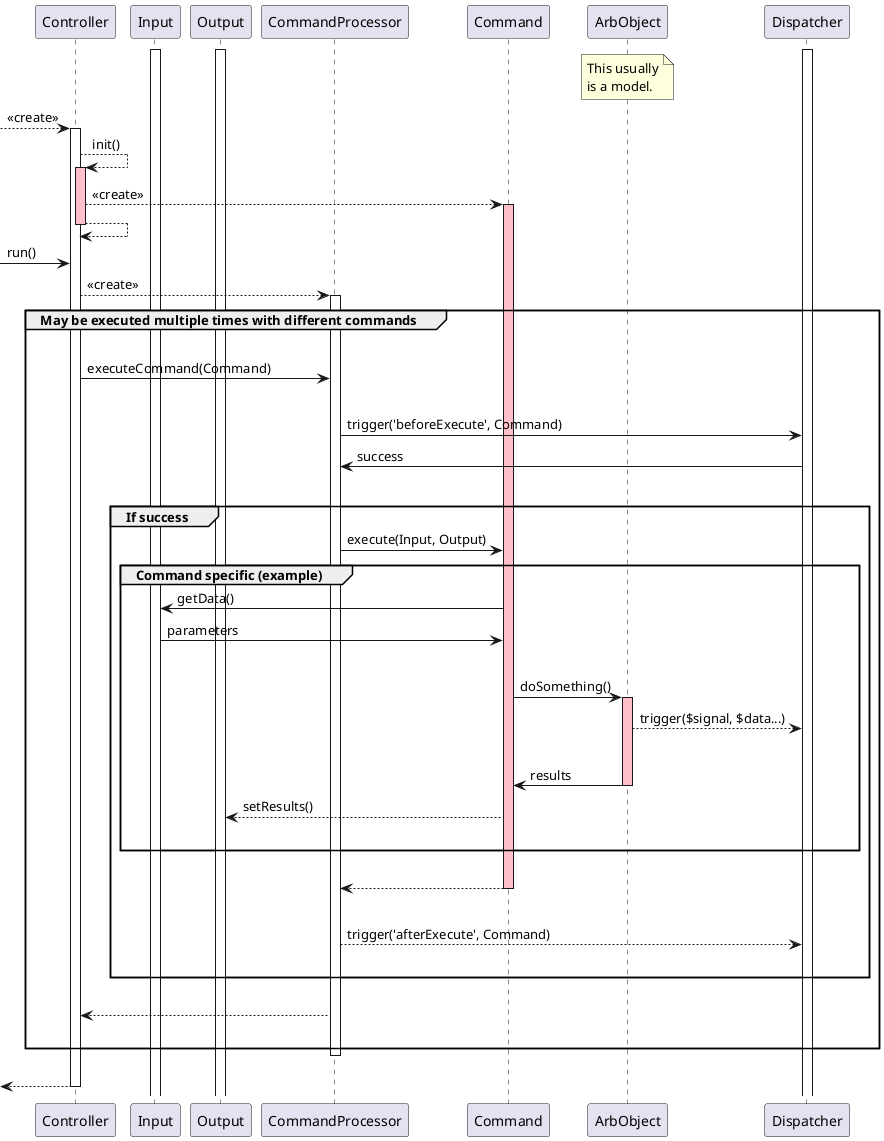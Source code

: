 @startuml
participant Controller
participant Input
participant Output
participant CommandProcessor
participant Command
participant ArbObject
participant Dispatcher

note over ArbObject: This usually\nis a model.

activate Input
activate Output
activate Dispatcher

--> Controller: «create»
activate Controller
Controller --> Controller: init()
activate Controller #pink
Controller --> Command: «create»
activate Command #pink
Controller --> Controller
deactivate Controller
-> Controller: run()

Controller --> CommandProcessor: «create»
activate CommandProcessor
group May be executed multiple times with different commands
|||
    Controller -> CommandProcessor: executeCommand(Command)
    |||
    CommandProcessor -> Dispatcher: trigger('beforeExecute', Command)
    CommandProcessor <- Dispatcher: success
    |||
    group If success
        CommandProcessor -> Command: execute(Input, Output)
        group Command specific (example)
            Command -> Input: getData()
            Command <- Input: parameters
            |||
            Command -> ArbObject: doSomething()
                activate ArbObject #pink
                ArbObject --> Dispatcher: trigger($signal, $data...)
                |||
            Command <- ArbObject: results
            deactivate ArbObject
            Command --> Output: setResults()
        |||
        end
        |||
        CommandProcessor <-- Command
        deactivate Command
        |||
        CommandProcessor --> Dispatcher: trigger('afterExecute', Command)
        |||
    end
    |||
    CommandProcessor --> Controller
|||
end
deactivate CommandProcessor
|||
<-- Controller
deactivate Controller
@enduml

